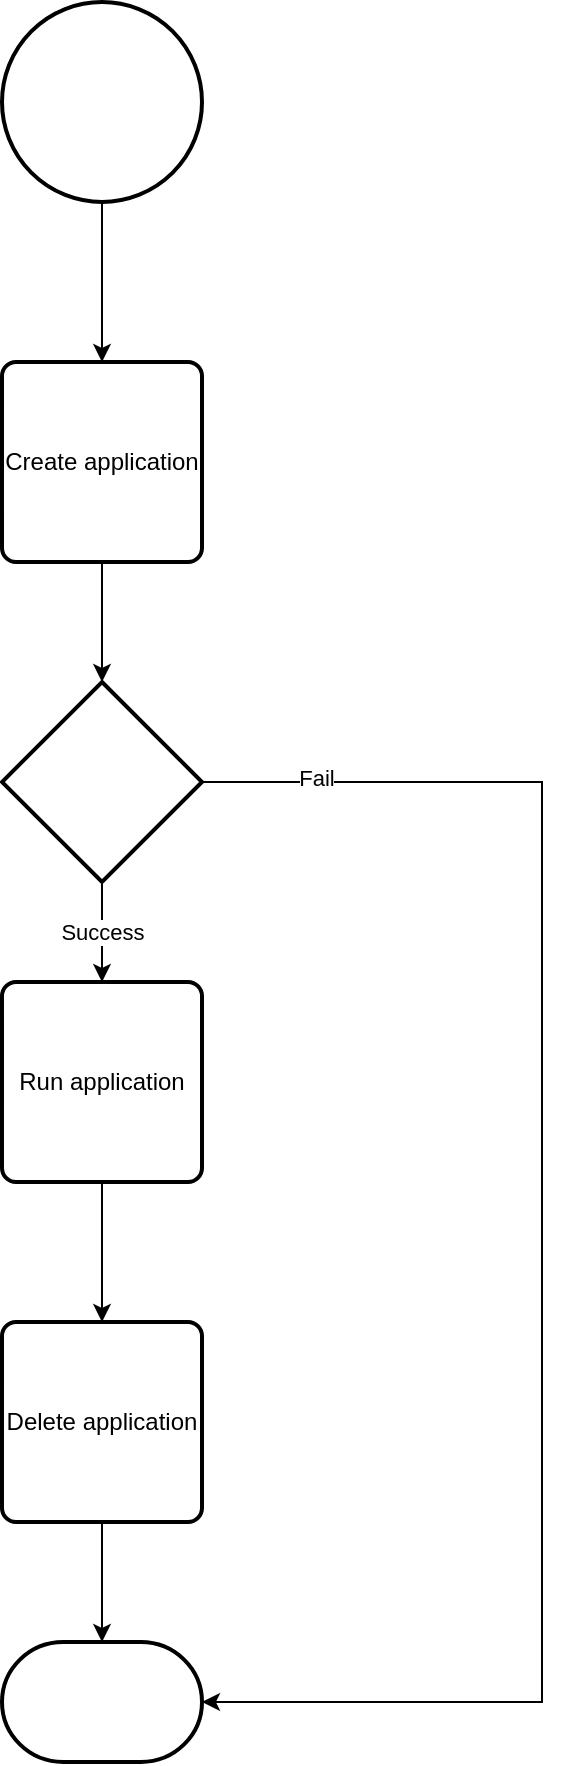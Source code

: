<mxfile version="13.5.1" type="device"><diagram id="joP466W_voN82NlTeAOm" name="Page-1"><mxGraphModel dx="1191" dy="729" grid="1" gridSize="10" guides="1" tooltips="1" connect="1" arrows="1" fold="1" page="1" pageScale="1" pageWidth="827" pageHeight="1169" math="0" shadow="0"><root><mxCell id="0"/><mxCell id="1" parent="0"/><mxCell id="kCxBTuWLbnuhnLafLMdZ-2" style="edgeStyle=orthogonalEdgeStyle;rounded=0;orthogonalLoop=1;jettySize=auto;html=1;exitX=0.5;exitY=1;exitDx=0;exitDy=0;exitPerimeter=0;" edge="1" parent="1" source="kCxBTuWLbnuhnLafLMdZ-1"><mxGeometry relative="1" as="geometry"><mxPoint x="380" y="210" as="targetPoint"/></mxGeometry></mxCell><mxCell id="kCxBTuWLbnuhnLafLMdZ-1" value="" style="strokeWidth=2;html=1;shape=mxgraph.flowchart.start_2;whiteSpace=wrap;" vertex="1" parent="1"><mxGeometry x="330" y="30" width="100" height="100" as="geometry"/></mxCell><mxCell id="kCxBTuWLbnuhnLafLMdZ-12" style="edgeStyle=orthogonalEdgeStyle;rounded=0;orthogonalLoop=1;jettySize=auto;html=1;exitX=0.5;exitY=1;exitDx=0;exitDy=0;entryX=0.5;entryY=0;entryDx=0;entryDy=0;entryPerimeter=0;" edge="1" parent="1" source="kCxBTuWLbnuhnLafLMdZ-3" target="kCxBTuWLbnuhnLafLMdZ-10"><mxGeometry relative="1" as="geometry"/></mxCell><mxCell id="kCxBTuWLbnuhnLafLMdZ-3" value="Create application" style="rounded=1;whiteSpace=wrap;html=1;absoluteArcSize=1;arcSize=14;strokeWidth=2;" vertex="1" parent="1"><mxGeometry x="330" y="210" width="100" height="100" as="geometry"/></mxCell><mxCell id="kCxBTuWLbnuhnLafLMdZ-8" style="edgeStyle=orthogonalEdgeStyle;rounded=0;orthogonalLoop=1;jettySize=auto;html=1;exitX=0.5;exitY=1;exitDx=0;exitDy=0;entryX=0.5;entryY=0;entryDx=0;entryDy=0;" edge="1" parent="1" source="kCxBTuWLbnuhnLafLMdZ-4" target="kCxBTuWLbnuhnLafLMdZ-5"><mxGeometry relative="1" as="geometry"/></mxCell><mxCell id="kCxBTuWLbnuhnLafLMdZ-4" value="Run application" style="rounded=1;whiteSpace=wrap;html=1;absoluteArcSize=1;arcSize=14;strokeWidth=2;" vertex="1" parent="1"><mxGeometry x="330" y="520" width="100" height="100" as="geometry"/></mxCell><mxCell id="kCxBTuWLbnuhnLafLMdZ-9" style="edgeStyle=orthogonalEdgeStyle;rounded=0;orthogonalLoop=1;jettySize=auto;html=1;exitX=0.5;exitY=1;exitDx=0;exitDy=0;entryX=0.5;entryY=0;entryDx=0;entryDy=0;entryPerimeter=0;" edge="1" parent="1" source="kCxBTuWLbnuhnLafLMdZ-5" target="kCxBTuWLbnuhnLafLMdZ-6"><mxGeometry relative="1" as="geometry"/></mxCell><mxCell id="kCxBTuWLbnuhnLafLMdZ-5" value="Delete application" style="rounded=1;whiteSpace=wrap;html=1;absoluteArcSize=1;arcSize=14;strokeWidth=2;" vertex="1" parent="1"><mxGeometry x="330" y="690" width="100" height="100" as="geometry"/></mxCell><mxCell id="kCxBTuWLbnuhnLafLMdZ-6" value="" style="strokeWidth=2;html=1;shape=mxgraph.flowchart.terminator;whiteSpace=wrap;" vertex="1" parent="1"><mxGeometry x="330" y="850" width="100" height="60" as="geometry"/></mxCell><mxCell id="kCxBTuWLbnuhnLafLMdZ-11" value="Success" style="edgeStyle=orthogonalEdgeStyle;rounded=0;orthogonalLoop=1;jettySize=auto;html=1;exitX=0.5;exitY=1;exitDx=0;exitDy=0;exitPerimeter=0;entryX=0.5;entryY=0;entryDx=0;entryDy=0;" edge="1" parent="1" source="kCxBTuWLbnuhnLafLMdZ-10" target="kCxBTuWLbnuhnLafLMdZ-4"><mxGeometry relative="1" as="geometry"><Array as="points"><mxPoint x="380" y="500"/><mxPoint x="380" y="500"/></Array></mxGeometry></mxCell><mxCell id="kCxBTuWLbnuhnLafLMdZ-13" style="edgeStyle=orthogonalEdgeStyle;rounded=0;orthogonalLoop=1;jettySize=auto;html=1;exitX=1;exitY=0.5;exitDx=0;exitDy=0;exitPerimeter=0;entryX=1;entryY=0.5;entryDx=0;entryDy=0;entryPerimeter=0;" edge="1" parent="1" source="kCxBTuWLbnuhnLafLMdZ-10" target="kCxBTuWLbnuhnLafLMdZ-6"><mxGeometry relative="1" as="geometry"><Array as="points"><mxPoint x="600" y="420"/><mxPoint x="600" y="880"/></Array></mxGeometry></mxCell><mxCell id="kCxBTuWLbnuhnLafLMdZ-14" value="Fail" style="edgeLabel;html=1;align=center;verticalAlign=middle;resizable=0;points=[];" vertex="1" connectable="0" parent="kCxBTuWLbnuhnLafLMdZ-13"><mxGeometry x="-0.858" y="2" relative="1" as="geometry"><mxPoint as="offset"/></mxGeometry></mxCell><mxCell id="kCxBTuWLbnuhnLafLMdZ-10" value="" style="strokeWidth=2;html=1;shape=mxgraph.flowchart.decision;whiteSpace=wrap;" vertex="1" parent="1"><mxGeometry x="330" y="370" width="100" height="100" as="geometry"/></mxCell></root></mxGraphModel></diagram></mxfile>